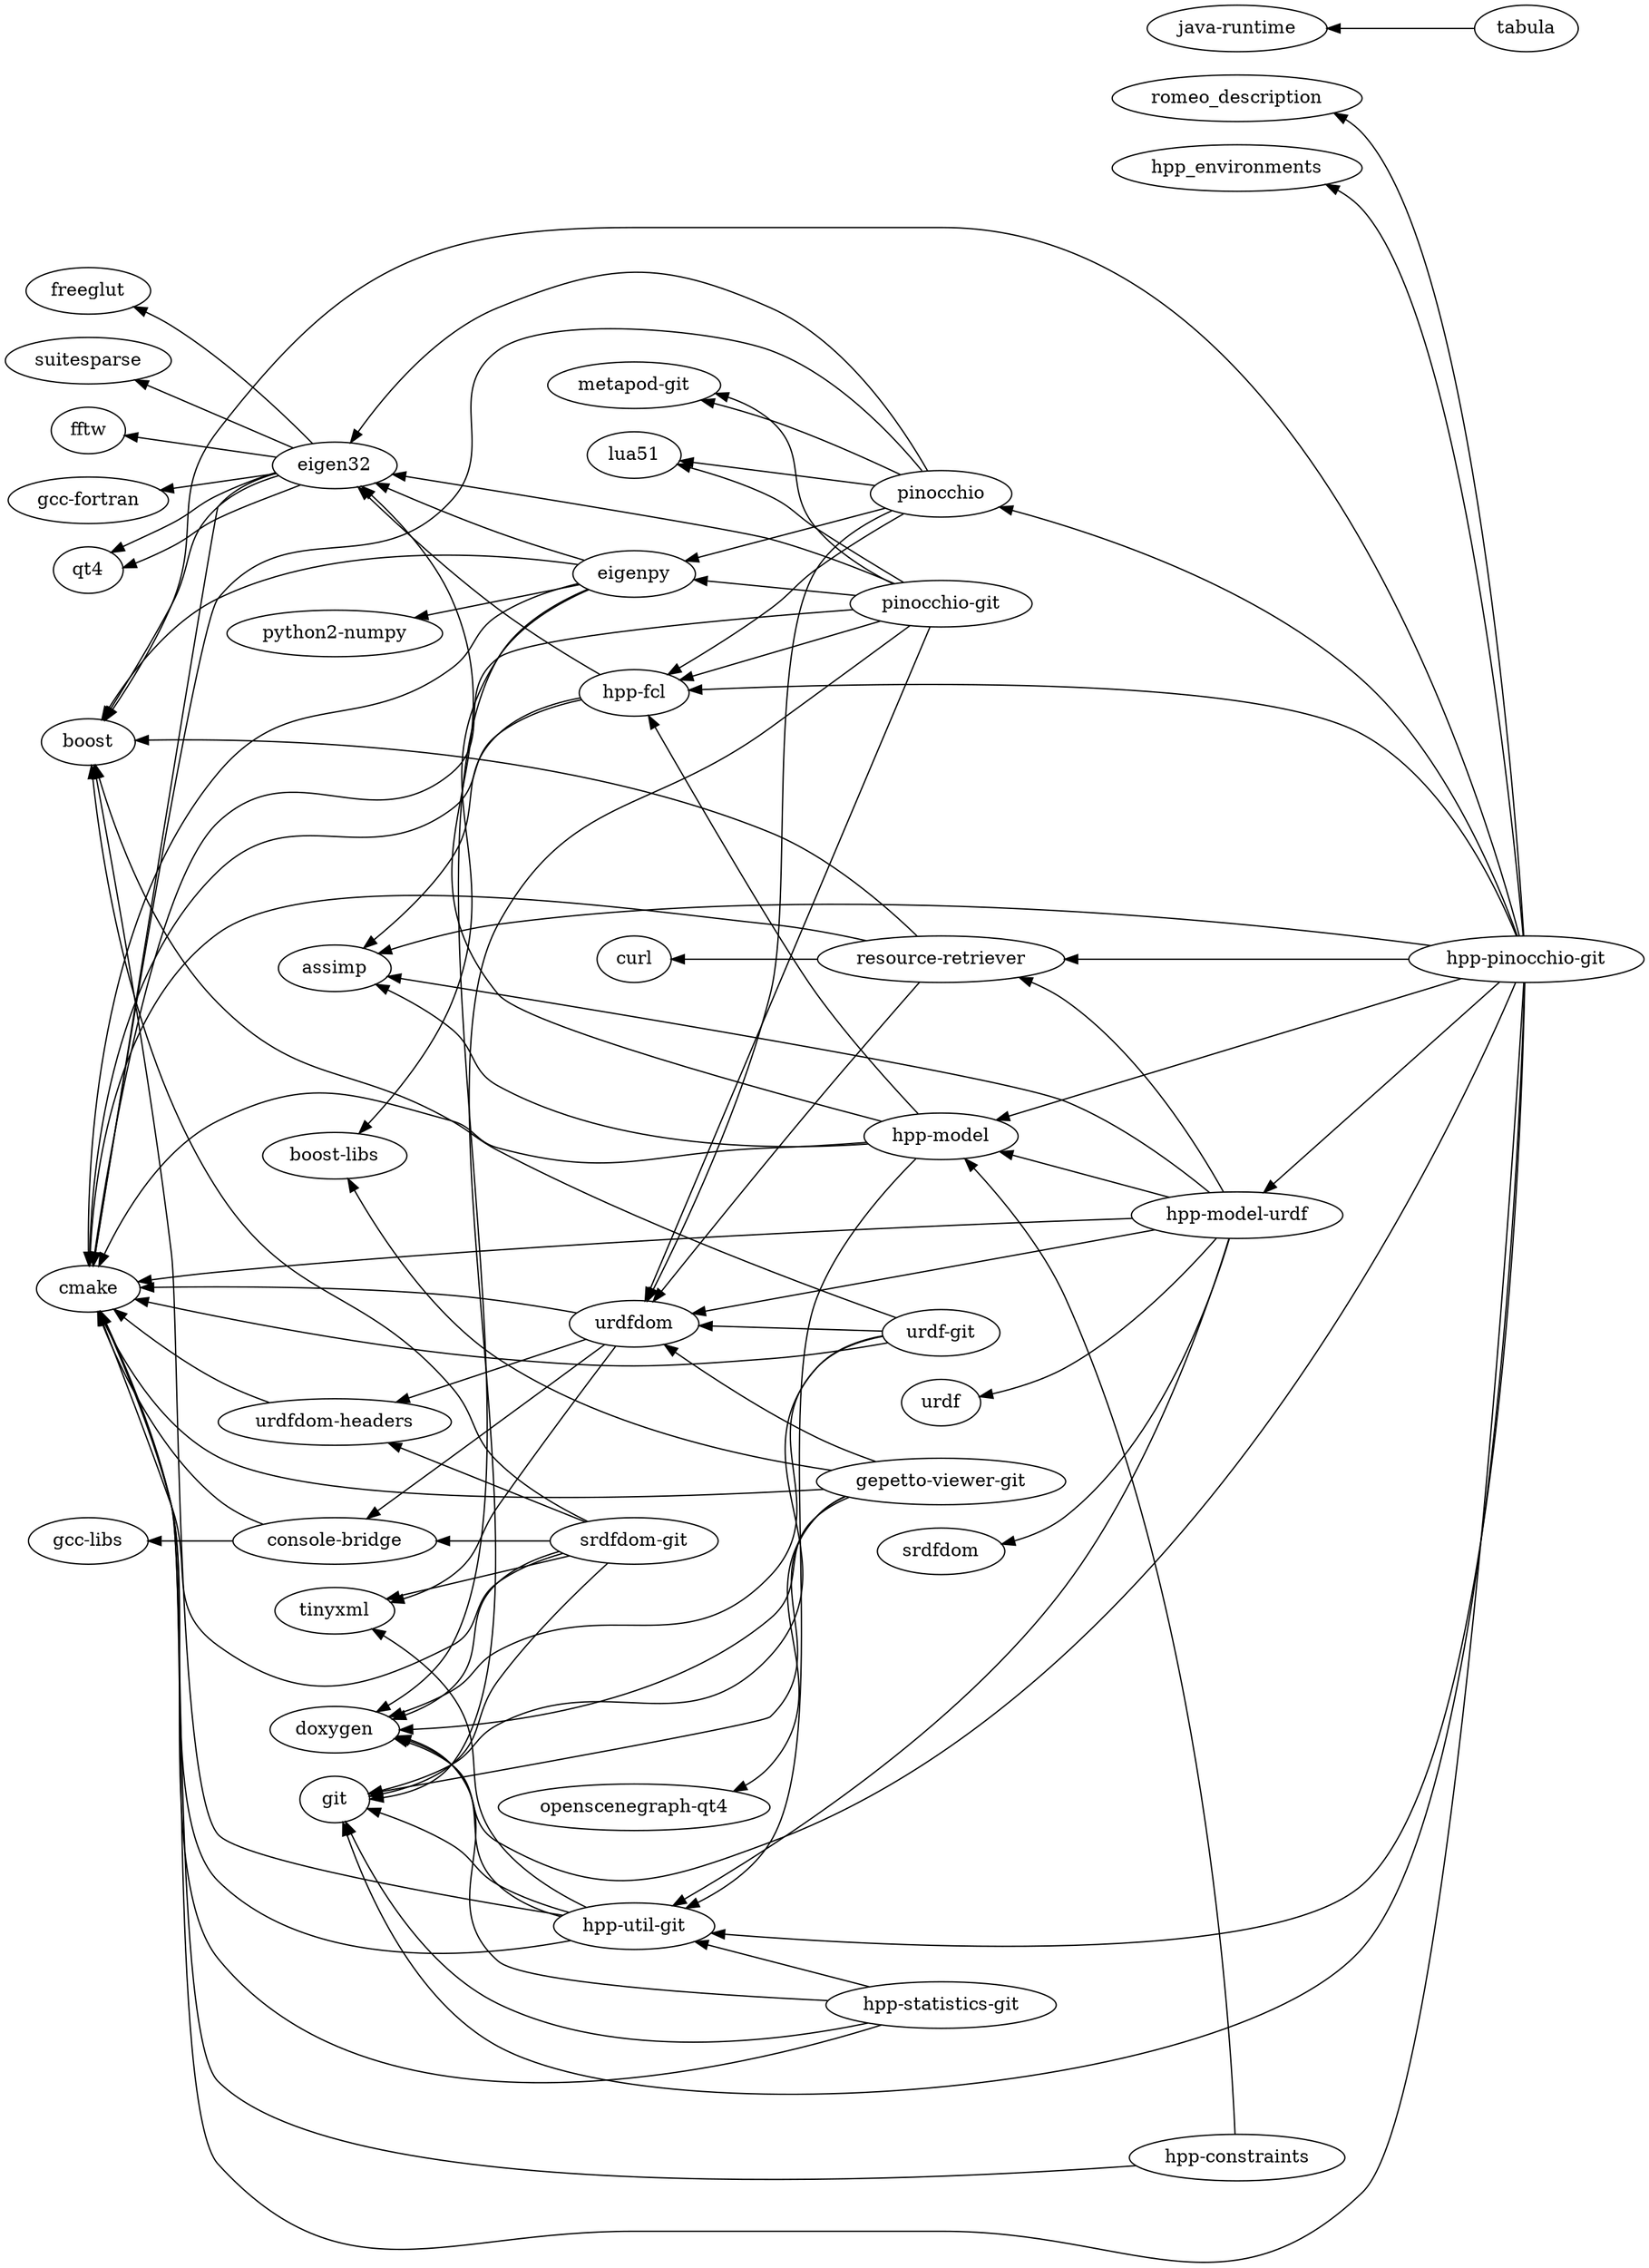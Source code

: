 digraph dependencies {
	graph [rankdir=RL]
		"resource-retriever"
		"hpp-model"
		"hpp-fcl"
		eigen32
		"metapod-git"
		srdfdom
		"urdf-git"
		"hpp-pinocchio-git"
		tabula
		git
		urdfdom
		"hpp-util-git"
		"console-bridge"
		suitesparse
		lua51
		fftw
		doxygen
		"srdfdom-git"
		eigenpy
		"gepetto-viewer-git"
		"python2-numpy"
		tinyxml
		"gcc-fortran"
		"gcc-libs"
		"hpp-constraints"
		qt4
		"hpp-model-urdf"
		"urdfdom-headers"
		freeglut
		assimp
		"hpp-statistics-git"
		cmake
		pinocchio
		"openscenegraph-qt4"
		curl
		"pinocchio-git"
		romeo_description
		"java-runtime"
		hpp_environments
		urdf
		boost
		"boost-libs"
			"pinocchio-git" -> "metapod-git"
			"pinocchio-git" -> lua51
			"pinocchio-git" -> cmake
			"pinocchio-git" -> git
			"pinocchio-git" -> eigen32
			"pinocchio-git" -> eigenpy
			"pinocchio-git" -> "hpp-fcl"
			"pinocchio-git" -> urdfdom
			eigen32 -> qt4
			eigen32 -> cmake
			eigen32 -> freeglut
			eigen32 -> "gcc-fortran"
			eigen32 -> fftw
			eigen32 -> qt4
			eigen32 -> suitesparse
			eigen32 -> boost
			"console-bridge" -> cmake
			"console-bridge" -> "gcc-libs"
			"hpp-model" -> assimp
			"hpp-model" -> cmake
			"hpp-model" -> eigen32
			"hpp-model" -> "hpp-util-git"
			"hpp-model" -> "hpp-fcl"
			pinocchio -> "metapod-git"
			pinocchio -> lua51
			pinocchio -> cmake
			pinocchio -> eigen32
			pinocchio -> "hpp-fcl"
			pinocchio -> eigenpy
			pinocchio -> urdfdom
			urdfdom -> cmake
			urdfdom -> tinyxml
			urdfdom -> "console-bridge"
			urdfdom -> "urdfdom-headers"
			"resource-retriever" -> cmake
			"resource-retriever" -> urdfdom
			"resource-retriever" -> curl
			"resource-retriever" -> boost
			"srdfdom-git" -> doxygen
			"srdfdom-git" -> cmake
			"srdfdom-git" -> git
			"srdfdom-git" -> boost
			"srdfdom-git" -> tinyxml
			"srdfdom-git" -> "urdfdom-headers"
			"srdfdom-git" -> "console-bridge"
			"hpp-constraints" -> cmake
			"hpp-constraints" -> "hpp-model"
			"gepetto-viewer-git" -> doxygen
			"gepetto-viewer-git" -> cmake
			"gepetto-viewer-git" -> git
			"gepetto-viewer-git" -> "boost-libs"
			"gepetto-viewer-git" -> urdfdom
			"gepetto-viewer-git" -> "openscenegraph-qt4"
			tabula -> "java-runtime"
			"urdfdom-headers" -> cmake
			"hpp-util-git" -> doxygen
			"hpp-util-git" -> cmake
			"hpp-util-git" -> git
			"hpp-util-git" -> boost
			"hpp-util-git" -> tinyxml
			"hpp-fcl" -> cmake
			"hpp-fcl" -> eigen32
			"hpp-fcl" -> assimp
			"hpp-pinocchio-git" -> "hpp-model"
			"hpp-pinocchio-git" -> "hpp-model-urdf"
			"hpp-pinocchio-git" -> romeo_description
			"hpp-pinocchio-git" -> hpp_environments
			"hpp-pinocchio-git" -> doxygen
			"hpp-pinocchio-git" -> cmake
			"hpp-pinocchio-git" -> git
			"hpp-pinocchio-git" -> boost
			"hpp-pinocchio-git" -> pinocchio
			"hpp-pinocchio-git" -> assimp
			"hpp-pinocchio-git" -> "hpp-util-git"
			"hpp-pinocchio-git" -> "hpp-fcl"
			"hpp-pinocchio-git" -> "resource-retriever"
			"hpp-model-urdf" -> cmake
			"hpp-model-urdf" -> assimp
			"hpp-model-urdf" -> "hpp-util-git"
			"hpp-model-urdf" -> "hpp-model"
			"hpp-model-urdf" -> urdf
			"hpp-model-urdf" -> "resource-retriever"
			"hpp-model-urdf" -> urdfdom
			"hpp-model-urdf" -> srdfdom
			"hpp-statistics-git" -> doxygen
			"hpp-statistics-git" -> cmake
			"hpp-statistics-git" -> git
			"hpp-statistics-git" -> "hpp-util-git"
			eigenpy -> doxygen
			eigenpy -> cmake
			eigenpy -> eigen32
			eigenpy -> boost
			eigenpy -> "python2-numpy"
			eigenpy -> "boost-libs"
			"urdf-git" -> doxygen
			"urdf-git" -> cmake
			"urdf-git" -> git
			"urdf-git" -> boost
			"urdf-git" -> urdfdom
}